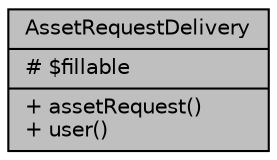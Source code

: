 digraph "AssetRequestDelivery"
{
 // LATEX_PDF_SIZE
  bgcolor="transparent";
  edge [fontname="Helvetica",fontsize="10",labelfontname="Helvetica",labelfontsize="10"];
  node [fontname="Helvetica",fontsize="10",shape=record];
  Node1 [label="{AssetRequestDelivery\n|# $fillable\l|+ assetRequest()\l+ user()\l}",height=0.2,width=0.4,color="black", fillcolor="grey75", style="filled", fontcolor="black",tooltip="Datos de las entregas de equipos asociados a una solicitud."];
}

